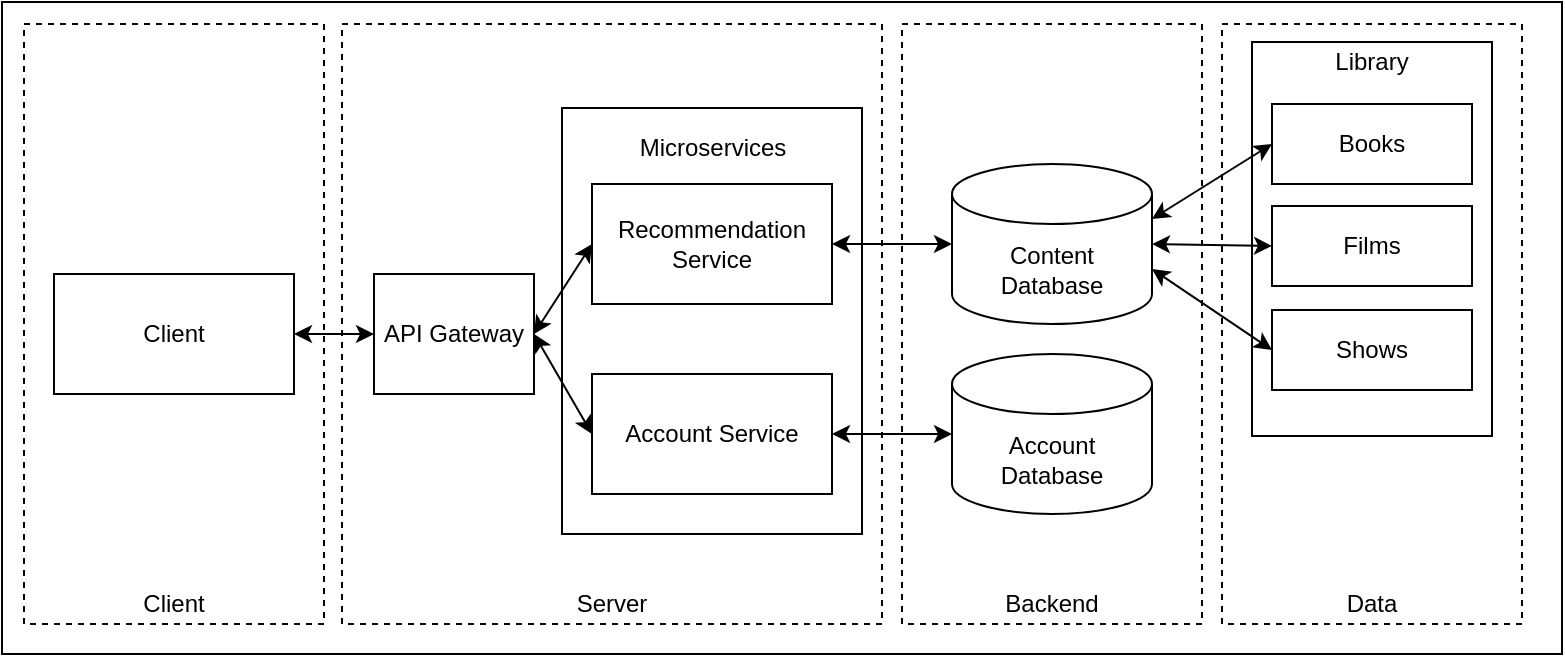 <mxfile version="14.2.4" type="embed">
    <diagram id="FsBsqWAckKVM1cpH725o" name="Page-1">
        <mxGraphModel dx="1107" dy="750" grid="1" gridSize="10" guides="1" tooltips="1" connect="1" arrows="1" fold="1" page="1" pageScale="1" pageWidth="827" pageHeight="1169" math="0" shadow="0">
            <root>
                <mxCell id="0"/>
                <mxCell id="1" parent="0"/>
                <mxCell id="3" value="" style="group" vertex="1" connectable="0" parent="1">
                    <mxGeometry x="24" y="134" width="780" height="326" as="geometry"/>
                </mxCell>
                <mxCell id="2" value="" style="rounded=0;whiteSpace=wrap;html=1;" vertex="1" parent="3">
                    <mxGeometry width="780" height="326" as="geometry"/>
                </mxCell>
                <mxCell id="1vtmkvGAjezP2SpuHdWP-17" value="" style="rounded=0;whiteSpace=wrap;html=1;dashed=1;fillColor=none;" parent="3" vertex="1">
                    <mxGeometry x="11" y="11" width="150" height="300" as="geometry"/>
                </mxCell>
                <mxCell id="1vtmkvGAjezP2SpuHdWP-16" value="" style="rounded=0;whiteSpace=wrap;html=1;dashed=1;fillColor=none;" parent="3" vertex="1">
                    <mxGeometry x="170" y="11" width="270" height="300" as="geometry"/>
                </mxCell>
                <mxCell id="1vtmkvGAjezP2SpuHdWP-9" value="" style="rounded=0;whiteSpace=wrap;html=1;dashed=1;fillColor=none;" parent="3" vertex="1">
                    <mxGeometry x="610" y="11" width="150" height="300" as="geometry"/>
                </mxCell>
                <mxCell id="1vtmkvGAjezP2SpuHdWP-6" value="" style="rounded=0;whiteSpace=wrap;html=1;dashed=1;fillColor=none;" parent="3" vertex="1">
                    <mxGeometry x="450" y="11" width="150" height="300" as="geometry"/>
                </mxCell>
                <mxCell id="1vtmkvGAjezP2SpuHdWP-1" value="Client" style="rounded=0;whiteSpace=wrap;html=1;" parent="3" vertex="1">
                    <mxGeometry x="26" y="136" width="120" height="60" as="geometry"/>
                </mxCell>
                <mxCell id="1vtmkvGAjezP2SpuHdWP-3" value="API Gateway" style="rounded=0;whiteSpace=wrap;html=1;" parent="3" vertex="1">
                    <mxGeometry x="186" y="136" width="80" height="60" as="geometry"/>
                </mxCell>
                <mxCell id="1vtmkvGAjezP2SpuHdWP-5" value="Content&lt;br&gt;Database" style="shape=cylinder3;whiteSpace=wrap;html=1;boundedLbl=1;backgroundOutline=1;size=15;" parent="3" vertex="1">
                    <mxGeometry x="475" y="81" width="100" height="80" as="geometry"/>
                </mxCell>
                <mxCell id="1vtmkvGAjezP2SpuHdWP-7" value="Backend" style="text;html=1;strokeColor=none;fillColor=none;align=center;verticalAlign=middle;whiteSpace=wrap;rounded=0;dashed=1;" parent="3" vertex="1">
                    <mxGeometry x="505" y="291" width="40" height="20" as="geometry"/>
                </mxCell>
                <mxCell id="1vtmkvGAjezP2SpuHdWP-10" value="" style="rounded=0;whiteSpace=wrap;html=1;fillColor=none;" parent="3" vertex="1">
                    <mxGeometry x="625" y="20" width="120" height="197" as="geometry"/>
                </mxCell>
                <mxCell id="1vtmkvGAjezP2SpuHdWP-11" value="Data" style="text;html=1;strokeColor=none;fillColor=none;align=center;verticalAlign=middle;whiteSpace=wrap;rounded=0;dashed=1;" parent="3" vertex="1">
                    <mxGeometry x="665" y="291" width="40" height="20" as="geometry"/>
                </mxCell>
                <mxCell id="1vtmkvGAjezP2SpuHdWP-12" value="Library" style="text;html=1;strokeColor=none;fillColor=none;align=center;verticalAlign=middle;whiteSpace=wrap;rounded=0;" parent="3" vertex="1">
                    <mxGeometry x="665" y="20" width="40" height="20" as="geometry"/>
                </mxCell>
                <mxCell id="1vtmkvGAjezP2SpuHdWP-13" value="Books" style="rounded=0;whiteSpace=wrap;html=1;fillColor=none;" parent="3" vertex="1">
                    <mxGeometry x="635" y="51" width="100" height="40" as="geometry"/>
                </mxCell>
                <mxCell id="1vtmkvGAjezP2SpuHdWP-14" value="Films" style="rounded=0;whiteSpace=wrap;html=1;fillColor=none;" parent="3" vertex="1">
                    <mxGeometry x="635" y="102" width="100" height="40" as="geometry"/>
                </mxCell>
                <mxCell id="1vtmkvGAjezP2SpuHdWP-15" value="Shows" style="rounded=0;whiteSpace=wrap;html=1;fillColor=none;" parent="3" vertex="1">
                    <mxGeometry x="635" y="154" width="100" height="40" as="geometry"/>
                </mxCell>
                <mxCell id="1vtmkvGAjezP2SpuHdWP-19" value="Account&lt;br&gt;Database" style="shape=cylinder3;whiteSpace=wrap;html=1;boundedLbl=1;backgroundOutline=1;size=15;" parent="3" vertex="1">
                    <mxGeometry x="475" y="176" width="100" height="80" as="geometry"/>
                </mxCell>
                <mxCell id="1vtmkvGAjezP2SpuHdWP-20" value="" style="rounded=0;whiteSpace=wrap;html=1;fillColor=none;" parent="3" vertex="1">
                    <mxGeometry x="280" y="53" width="150" height="213" as="geometry"/>
                </mxCell>
                <mxCell id="1vtmkvGAjezP2SpuHdWP-21" value="Microservices" style="text;html=1;strokeColor=none;fillColor=none;align=center;verticalAlign=middle;whiteSpace=wrap;rounded=0;" parent="3" vertex="1">
                    <mxGeometry x="307.5" y="63" width="95" height="20" as="geometry"/>
                </mxCell>
                <mxCell id="1vtmkvGAjezP2SpuHdWP-22" value="Recommendation Service" style="rounded=0;whiteSpace=wrap;html=1;fillColor=none;" parent="3" vertex="1">
                    <mxGeometry x="295" y="91" width="120" height="60" as="geometry"/>
                </mxCell>
                <mxCell id="1vtmkvGAjezP2SpuHdWP-23" value="Account Service" style="rounded=0;whiteSpace=wrap;html=1;fillColor=none;" parent="3" vertex="1">
                    <mxGeometry x="295" y="186" width="120" height="60" as="geometry"/>
                </mxCell>
                <mxCell id="1vtmkvGAjezP2SpuHdWP-25" value="" style="endArrow=classic;startArrow=classic;html=1;entryX=0;entryY=0.5;entryDx=0;entryDy=0;entryPerimeter=0;exitX=1;exitY=0.5;exitDx=0;exitDy=0;" parent="3" source="1vtmkvGAjezP2SpuHdWP-22" target="1vtmkvGAjezP2SpuHdWP-5" edge="1">
                    <mxGeometry width="50" height="50" relative="1" as="geometry">
                        <mxPoint x="380" y="286" as="sourcePoint"/>
                        <mxPoint x="430" y="416" as="targetPoint"/>
                    </mxGeometry>
                </mxCell>
                <mxCell id="1vtmkvGAjezP2SpuHdWP-26" value="" style="endArrow=classic;startArrow=classic;html=1;exitX=1;exitY=0.5;exitDx=0;exitDy=0;entryX=0;entryY=0.5;entryDx=0;entryDy=0;entryPerimeter=0;" parent="3" source="1vtmkvGAjezP2SpuHdWP-23" target="1vtmkvGAjezP2SpuHdWP-19" edge="1">
                    <mxGeometry width="50" height="50" relative="1" as="geometry">
                        <mxPoint x="380" y="286" as="sourcePoint"/>
                        <mxPoint x="480" y="236" as="targetPoint"/>
                    </mxGeometry>
                </mxCell>
                <mxCell id="1vtmkvGAjezP2SpuHdWP-27" value="" style="endArrow=classic;startArrow=classic;html=1;exitX=1;exitY=0.5;exitDx=0;exitDy=0;entryX=0;entryY=0.5;entryDx=0;entryDy=0;" parent="3" source="1vtmkvGAjezP2SpuHdWP-1" target="1vtmkvGAjezP2SpuHdWP-3" edge="1">
                    <mxGeometry width="50" height="50" relative="1" as="geometry">
                        <mxPoint x="380" y="286" as="sourcePoint"/>
                        <mxPoint x="430" y="236" as="targetPoint"/>
                    </mxGeometry>
                </mxCell>
                <mxCell id="1vtmkvGAjezP2SpuHdWP-28" value="" style="endArrow=classic;startArrow=classic;html=1;exitX=1;exitY=0.5;exitDx=0;exitDy=0;entryX=0;entryY=0.5;entryDx=0;entryDy=0;" parent="3" source="1vtmkvGAjezP2SpuHdWP-3" target="1vtmkvGAjezP2SpuHdWP-22" edge="1">
                    <mxGeometry width="50" height="50" relative="1" as="geometry">
                        <mxPoint x="380" y="286" as="sourcePoint"/>
                        <mxPoint x="430" y="236" as="targetPoint"/>
                    </mxGeometry>
                </mxCell>
                <mxCell id="1vtmkvGAjezP2SpuHdWP-29" value="" style="endArrow=classic;startArrow=classic;html=1;exitX=1;exitY=0.5;exitDx=0;exitDy=0;entryX=0;entryY=0.5;entryDx=0;entryDy=0;" parent="3" source="1vtmkvGAjezP2SpuHdWP-3" target="1vtmkvGAjezP2SpuHdWP-23" edge="1">
                    <mxGeometry width="50" height="50" relative="1" as="geometry">
                        <mxPoint x="380" y="286" as="sourcePoint"/>
                        <mxPoint x="430" y="236" as="targetPoint"/>
                    </mxGeometry>
                </mxCell>
                <mxCell id="1vtmkvGAjezP2SpuHdWP-30" value="Client" style="text;html=1;strokeColor=none;fillColor=none;align=center;verticalAlign=middle;whiteSpace=wrap;rounded=0;" parent="3" vertex="1">
                    <mxGeometry x="66" y="291" width="40" height="20" as="geometry"/>
                </mxCell>
                <mxCell id="1vtmkvGAjezP2SpuHdWP-31" value="Server" style="text;html=1;strokeColor=none;fillColor=none;align=center;verticalAlign=middle;whiteSpace=wrap;rounded=0;" parent="3" vertex="1">
                    <mxGeometry x="285" y="291" width="40" height="20" as="geometry"/>
                </mxCell>
                <mxCell id="1vtmkvGAjezP2SpuHdWP-33" value="" style="endArrow=classic;startArrow=classic;html=1;exitX=1;exitY=0;exitDx=0;exitDy=27.5;exitPerimeter=0;entryX=0;entryY=0.5;entryDx=0;entryDy=0;" parent="3" source="1vtmkvGAjezP2SpuHdWP-5" target="1vtmkvGAjezP2SpuHdWP-13" edge="1">
                    <mxGeometry width="50" height="50" relative="1" as="geometry">
                        <mxPoint x="380" y="286" as="sourcePoint"/>
                        <mxPoint x="430" y="236" as="targetPoint"/>
                    </mxGeometry>
                </mxCell>
                <mxCell id="1vtmkvGAjezP2SpuHdWP-35" value="" style="endArrow=classic;startArrow=classic;html=1;exitX=1;exitY=0.5;exitDx=0;exitDy=0;exitPerimeter=0;entryX=0;entryY=0.5;entryDx=0;entryDy=0;" parent="3" source="1vtmkvGAjezP2SpuHdWP-5" target="1vtmkvGAjezP2SpuHdWP-14" edge="1">
                    <mxGeometry width="50" height="50" relative="1" as="geometry">
                        <mxPoint x="585" y="117" as="sourcePoint"/>
                        <mxPoint x="645" y="131" as="targetPoint"/>
                    </mxGeometry>
                </mxCell>
                <mxCell id="1vtmkvGAjezP2SpuHdWP-36" value="" style="endArrow=classic;startArrow=classic;html=1;exitX=1;exitY=0;exitDx=0;exitDy=52.5;exitPerimeter=0;entryX=0;entryY=0.5;entryDx=0;entryDy=0;" parent="3" source="1vtmkvGAjezP2SpuHdWP-5" target="1vtmkvGAjezP2SpuHdWP-15" edge="1">
                    <mxGeometry width="50" height="50" relative="1" as="geometry">
                        <mxPoint x="585" y="117" as="sourcePoint"/>
                        <mxPoint x="645" y="131" as="targetPoint"/>
                    </mxGeometry>
                </mxCell>
            </root>
        </mxGraphModel>
    </diagram>
</mxfile>